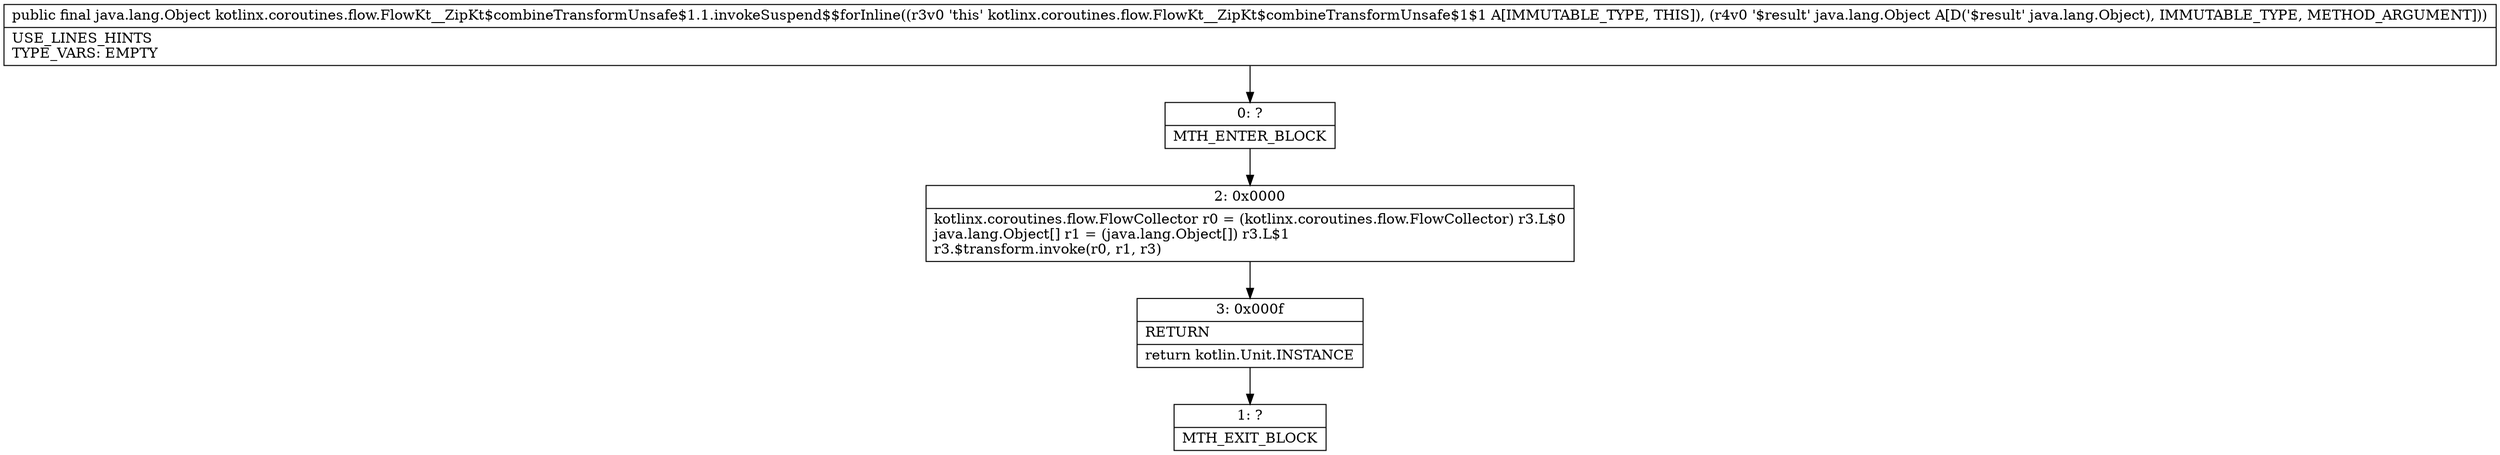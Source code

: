 digraph "CFG forkotlinx.coroutines.flow.FlowKt__ZipKt$combineTransformUnsafe$1.1.invokeSuspend$$forInline(Ljava\/lang\/Object;)Ljava\/lang\/Object;" {
Node_0 [shape=record,label="{0\:\ ?|MTH_ENTER_BLOCK\l}"];
Node_2 [shape=record,label="{2\:\ 0x0000|kotlinx.coroutines.flow.FlowCollector r0 = (kotlinx.coroutines.flow.FlowCollector) r3.L$0\ljava.lang.Object[] r1 = (java.lang.Object[]) r3.L$1\lr3.$transform.invoke(r0, r1, r3)\l}"];
Node_3 [shape=record,label="{3\:\ 0x000f|RETURN\l|return kotlin.Unit.INSTANCE\l}"];
Node_1 [shape=record,label="{1\:\ ?|MTH_EXIT_BLOCK\l}"];
MethodNode[shape=record,label="{public final java.lang.Object kotlinx.coroutines.flow.FlowKt__ZipKt$combineTransformUnsafe$1.1.invokeSuspend$$forInline((r3v0 'this' kotlinx.coroutines.flow.FlowKt__ZipKt$combineTransformUnsafe$1$1 A[IMMUTABLE_TYPE, THIS]), (r4v0 '$result' java.lang.Object A[D('$result' java.lang.Object), IMMUTABLE_TYPE, METHOD_ARGUMENT]))  | USE_LINES_HINTS\lTYPE_VARS: EMPTY\l}"];
MethodNode -> Node_0;Node_0 -> Node_2;
Node_2 -> Node_3;
Node_3 -> Node_1;
}

